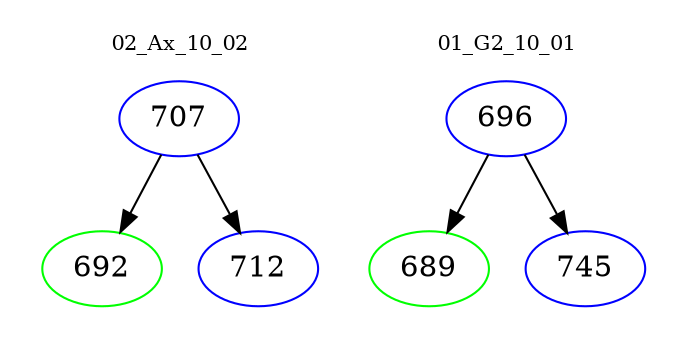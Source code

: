 digraph{
subgraph cluster_0 {
color = white
label = "02_Ax_10_02";
fontsize=10;
T0_707 [label="707", color="blue"]
T0_707 -> T0_692 [color="black"]
T0_692 [label="692", color="green"]
T0_707 -> T0_712 [color="black"]
T0_712 [label="712", color="blue"]
}
subgraph cluster_1 {
color = white
label = "01_G2_10_01";
fontsize=10;
T1_696 [label="696", color="blue"]
T1_696 -> T1_689 [color="black"]
T1_689 [label="689", color="green"]
T1_696 -> T1_745 [color="black"]
T1_745 [label="745", color="blue"]
}
}
